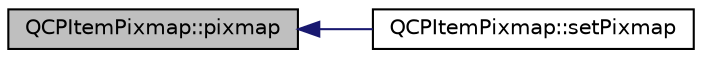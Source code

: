 digraph "QCPItemPixmap::pixmap"
{
  edge [fontname="Helvetica",fontsize="10",labelfontname="Helvetica",labelfontsize="10"];
  node [fontname="Helvetica",fontsize="10",shape=record];
  rankdir="LR";
  Node1 [label="QCPItemPixmap::pixmap",height=0.2,width=0.4,color="black", fillcolor="grey75", style="filled", fontcolor="black"];
  Node1 -> Node2 [dir="back",color="midnightblue",fontsize="10",style="solid",fontname="Helvetica"];
  Node2 [label="QCPItemPixmap::setPixmap",height=0.2,width=0.4,color="black", fillcolor="white", style="filled",URL="$class_q_c_p_item_pixmap.html#a726b69ea4025edf48f9b29b6450548a7"];
}
